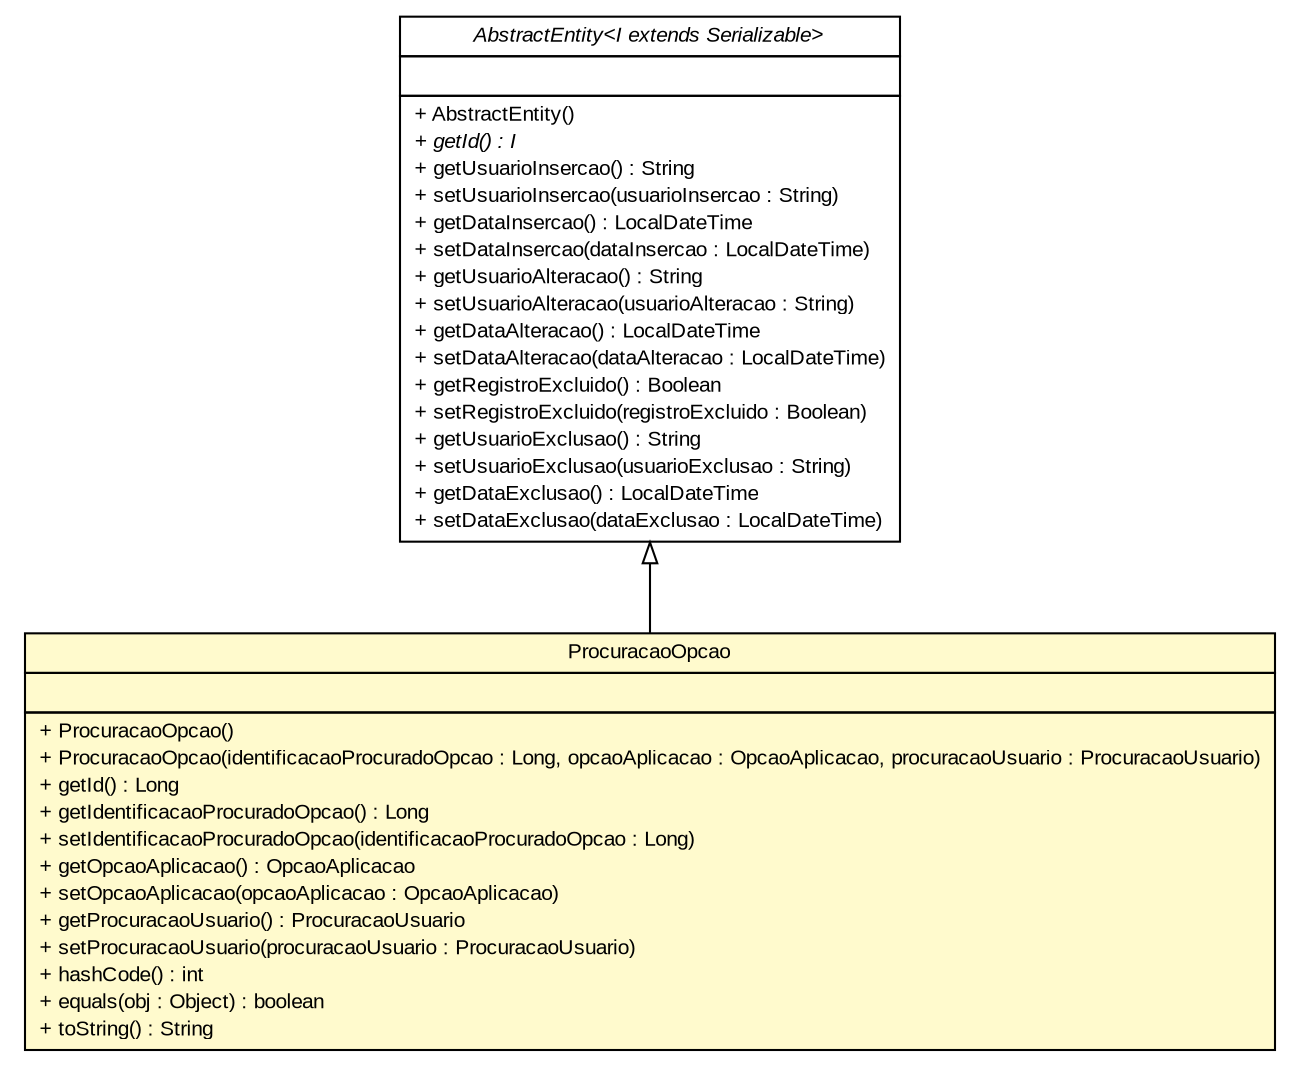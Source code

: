 #!/usr/local/bin/dot
#
# Class diagram 
# Generated by UMLGraph version R5_6 (http://www.umlgraph.org/)
#

digraph G {
	edge [fontname="arial",fontsize=10,labelfontname="arial",labelfontsize=10];
	node [fontname="arial",fontsize=10,shape=plaintext];
	nodesep=0.25;
	ranksep=0.5;
	// br.gov.to.sefaz.persistence.entity.AbstractEntity<I extends java.io.Serializable>
	c162682 [label=<<table title="br.gov.to.sefaz.persistence.entity.AbstractEntity" border="0" cellborder="1" cellspacing="0" cellpadding="2" port="p" href="../../../persistence/entity/AbstractEntity.html">
		<tr><td><table border="0" cellspacing="0" cellpadding="1">
<tr><td align="center" balign="center"><font face="arial italic"> AbstractEntity&lt;I extends Serializable&gt; </font></td></tr>
		</table></td></tr>
		<tr><td><table border="0" cellspacing="0" cellpadding="1">
<tr><td align="left" balign="left">  </td></tr>
		</table></td></tr>
		<tr><td><table border="0" cellspacing="0" cellpadding="1">
<tr><td align="left" balign="left"> + AbstractEntity() </td></tr>
<tr><td align="left" balign="left"><font face="arial italic" point-size="10.0"> + getId() : I </font></td></tr>
<tr><td align="left" balign="left"> + getUsuarioInsercao() : String </td></tr>
<tr><td align="left" balign="left"> + setUsuarioInsercao(usuarioInsercao : String) </td></tr>
<tr><td align="left" balign="left"> + getDataInsercao() : LocalDateTime </td></tr>
<tr><td align="left" balign="left"> + setDataInsercao(dataInsercao : LocalDateTime) </td></tr>
<tr><td align="left" balign="left"> + getUsuarioAlteracao() : String </td></tr>
<tr><td align="left" balign="left"> + setUsuarioAlteracao(usuarioAlteracao : String) </td></tr>
<tr><td align="left" balign="left"> + getDataAlteracao() : LocalDateTime </td></tr>
<tr><td align="left" balign="left"> + setDataAlteracao(dataAlteracao : LocalDateTime) </td></tr>
<tr><td align="left" balign="left"> + getRegistroExcluido() : Boolean </td></tr>
<tr><td align="left" balign="left"> + setRegistroExcluido(registroExcluido : Boolean) </td></tr>
<tr><td align="left" balign="left"> + getUsuarioExclusao() : String </td></tr>
<tr><td align="left" balign="left"> + setUsuarioExclusao(usuarioExclusao : String) </td></tr>
<tr><td align="left" balign="left"> + getDataExclusao() : LocalDateTime </td></tr>
<tr><td align="left" balign="left"> + setDataExclusao(dataExclusao : LocalDateTime) </td></tr>
		</table></td></tr>
		</table>>, URL="../../../persistence/entity/AbstractEntity.html", fontname="arial", fontcolor="black", fontsize=10.0];
	// br.gov.to.sefaz.seg.persistence.entity.ProcuracaoOpcao
	c162805 [label=<<table title="br.gov.to.sefaz.seg.persistence.entity.ProcuracaoOpcao" border="0" cellborder="1" cellspacing="0" cellpadding="2" port="p" bgcolor="lemonChiffon" href="./ProcuracaoOpcao.html">
		<tr><td><table border="0" cellspacing="0" cellpadding="1">
<tr><td align="center" balign="center"> ProcuracaoOpcao </td></tr>
		</table></td></tr>
		<tr><td><table border="0" cellspacing="0" cellpadding="1">
<tr><td align="left" balign="left">  </td></tr>
		</table></td></tr>
		<tr><td><table border="0" cellspacing="0" cellpadding="1">
<tr><td align="left" balign="left"> + ProcuracaoOpcao() </td></tr>
<tr><td align="left" balign="left"> + ProcuracaoOpcao(identificacaoProcuradoOpcao : Long, opcaoAplicacao : OpcaoAplicacao, procuracaoUsuario : ProcuracaoUsuario) </td></tr>
<tr><td align="left" balign="left"> + getId() : Long </td></tr>
<tr><td align="left" balign="left"> + getIdentificacaoProcuradoOpcao() : Long </td></tr>
<tr><td align="left" balign="left"> + setIdentificacaoProcuradoOpcao(identificacaoProcuradoOpcao : Long) </td></tr>
<tr><td align="left" balign="left"> + getOpcaoAplicacao() : OpcaoAplicacao </td></tr>
<tr><td align="left" balign="left"> + setOpcaoAplicacao(opcaoAplicacao : OpcaoAplicacao) </td></tr>
<tr><td align="left" balign="left"> + getProcuracaoUsuario() : ProcuracaoUsuario </td></tr>
<tr><td align="left" balign="left"> + setProcuracaoUsuario(procuracaoUsuario : ProcuracaoUsuario) </td></tr>
<tr><td align="left" balign="left"> + hashCode() : int </td></tr>
<tr><td align="left" balign="left"> + equals(obj : Object) : boolean </td></tr>
<tr><td align="left" balign="left"> + toString() : String </td></tr>
		</table></td></tr>
		</table>>, URL="./ProcuracaoOpcao.html", fontname="arial", fontcolor="black", fontsize=10.0];
	//br.gov.to.sefaz.seg.persistence.entity.ProcuracaoOpcao extends br.gov.to.sefaz.persistence.entity.AbstractEntity<java.lang.Long>
	c162682:p -> c162805:p [dir=back,arrowtail=empty];
}

